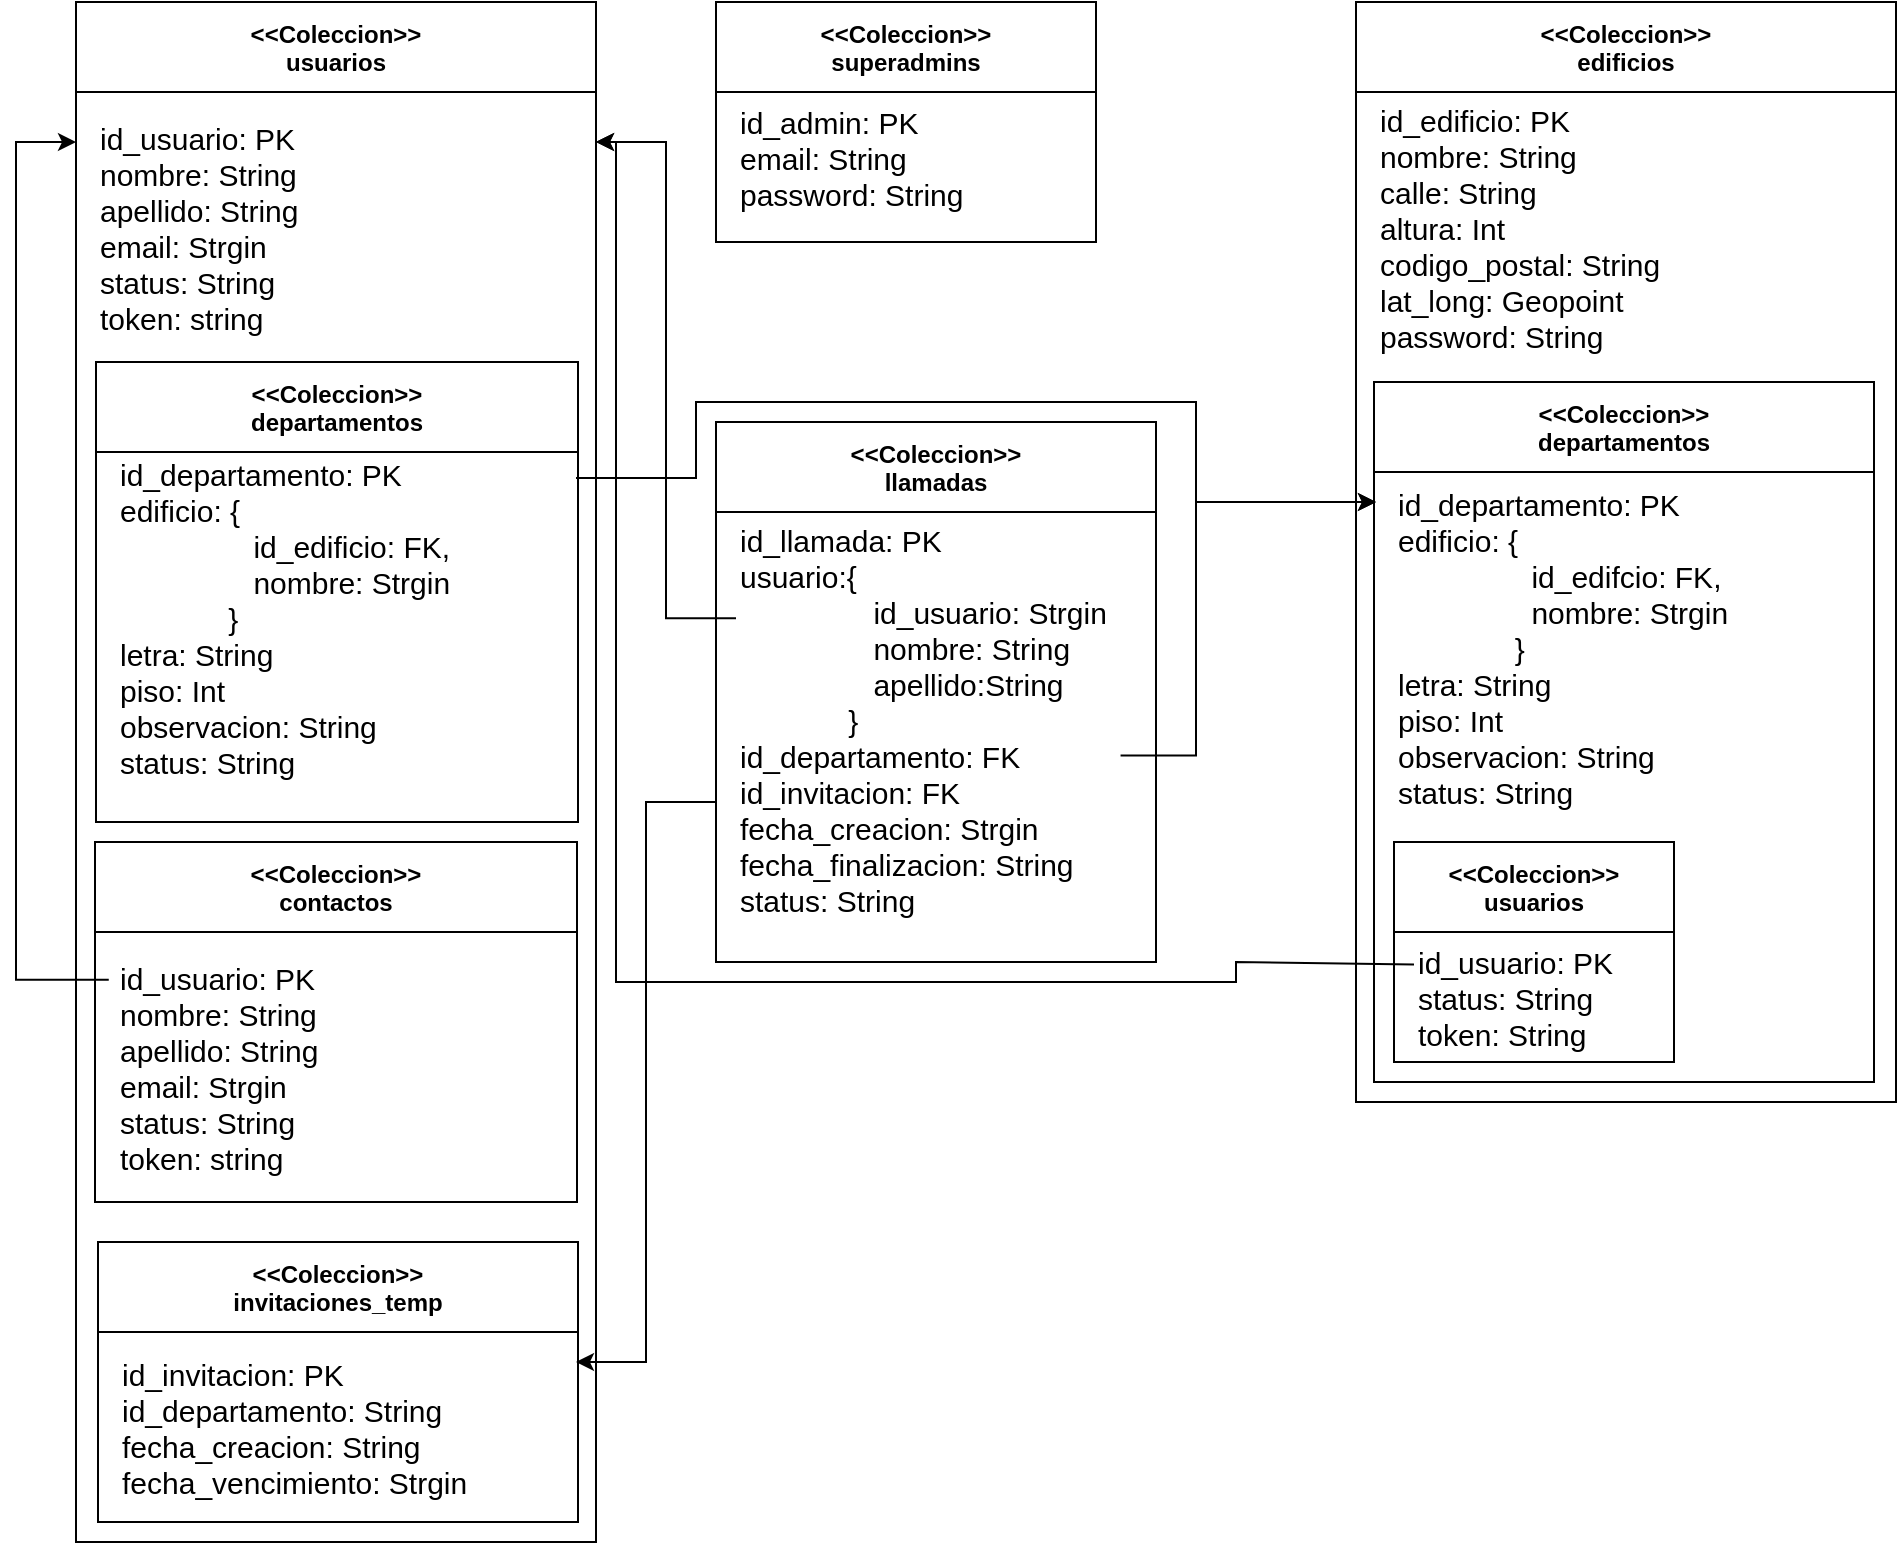 <mxfile version="15.5.2" type="device"><diagram id="g4UVzSFwZWjSs6SAYAOt" name="Page-1"><mxGraphModel dx="2399" dy="634" grid="1" gridSize="10" guides="1" tooltips="1" connect="1" arrows="1" fold="1" page="1" pageScale="1" pageWidth="827" pageHeight="1169" math="0" shadow="0"><root><mxCell id="0"/><mxCell id="1" parent="0"/><mxCell id="UHh0zKEycYi5_kA_tZDd-5" value="&lt;&lt;Coleccion&gt;&gt;&#10;edificios" style="swimlane;startSize=45;" vertex="1" parent="1"><mxGeometry x="100" y="30" width="270" height="550" as="geometry"/></mxCell><mxCell id="UHh0zKEycYi5_kA_tZDd-11" value="&lt;div style=&quot;font-size: 15px&quot;&gt;&lt;font style=&quot;font-size: 15px&quot;&gt;id_edificio: PK&lt;/font&gt;&lt;/div&gt;&lt;div style=&quot;font-size: 15px&quot;&gt;&lt;font style=&quot;font-size: 15px&quot;&gt;nombre: String&lt;/font&gt;&lt;/div&gt;&lt;div style=&quot;font-size: 15px&quot;&gt;&lt;font style=&quot;font-size: 15px&quot;&gt;calle: String&lt;/font&gt;&lt;/div&gt;&lt;div style=&quot;font-size: 15px&quot;&gt;&lt;font style=&quot;font-size: 15px&quot;&gt;altura: Int&lt;/font&gt;&lt;/div&gt;&lt;div style=&quot;font-size: 15px&quot;&gt;&lt;font style=&quot;font-size: 15px&quot;&gt;codigo_postal: String&lt;/font&gt;&lt;/div&gt;&lt;div style=&quot;font-size: 15px&quot;&gt;&lt;font style=&quot;font-size: 15px&quot;&gt;lat_long: Geopoint&lt;/font&gt;&lt;/div&gt;&lt;div style=&quot;font-size: 15px&quot;&gt;&lt;font style=&quot;font-size: 15px&quot;&gt;password: String&lt;/font&gt;&lt;/div&gt;" style="text;strokeColor=none;fillColor=none;html=1;whiteSpace=wrap;verticalAlign=middle;overflow=hidden;" vertex="1" parent="UHh0zKEycYi5_kA_tZDd-5"><mxGeometry x="10" y="45" width="150" height="135" as="geometry"/></mxCell><mxCell id="UHh0zKEycYi5_kA_tZDd-12" value="&lt;&lt;Coleccion&gt;&gt;&#10;departamentos" style="swimlane;startSize=45;" vertex="1" parent="UHh0zKEycYi5_kA_tZDd-5"><mxGeometry x="9" y="190" width="250" height="350" as="geometry"/></mxCell><mxCell id="UHh0zKEycYi5_kA_tZDd-13" value="&lt;div style=&quot;font-size: 15px&quot;&gt;&lt;font style=&quot;font-size: 15px&quot;&gt;id_departamento: PK&lt;/font&gt;&lt;/div&gt;&lt;div style=&quot;font-size: 15px&quot;&gt;&lt;font style=&quot;font-size: 15px&quot;&gt;edificio: {&lt;/font&gt;&lt;/div&gt;&lt;div style=&quot;font-size: 15px&quot;&gt;&lt;font style=&quot;font-size: 15px&quot;&gt;&lt;span style=&quot;white-space: pre&quot;&gt;&#9;&lt;/span&gt;&lt;span style=&quot;white-space: pre&quot;&gt;&#9;&lt;/span&gt;id_edifcio: FK,&amp;nbsp;&lt;/font&gt;&lt;/div&gt;&lt;div style=&quot;font-size: 15px&quot;&gt;&lt;font style=&quot;font-size: 15px&quot;&gt;&lt;span style=&quot;white-space: pre&quot;&gt;&#9;&lt;/span&gt;&lt;span style=&quot;white-space: pre&quot;&gt;&#9;&lt;/span&gt;nombre: Strgin&lt;/font&gt;&lt;/div&gt;&lt;div style=&quot;font-size: 15px&quot;&gt;&lt;font style=&quot;font-size: 15px&quot;&gt;&lt;span style=&quot;white-space: pre&quot;&gt;&#9;&lt;/span&gt;&amp;nbsp; &amp;nbsp; &amp;nbsp; }&lt;/font&gt;&lt;/div&gt;&lt;div style=&quot;font-size: 15px&quot;&gt;&lt;font style=&quot;font-size: 15px&quot;&gt;letra: String&lt;/font&gt;&lt;/div&gt;&lt;div style=&quot;font-size: 15px&quot;&gt;&lt;font style=&quot;font-size: 15px&quot;&gt;piso: Int&lt;/font&gt;&lt;/div&gt;&lt;div style=&quot;font-size: 15px&quot;&gt;&lt;font style=&quot;font-size: 15px&quot;&gt;observacion: String&lt;/font&gt;&lt;/div&gt;&lt;div style=&quot;font-size: 15px&quot;&gt;&lt;font style=&quot;font-size: 15px&quot;&gt;status: String&lt;/font&gt;&lt;/div&gt;" style="text;strokeColor=none;fillColor=none;html=1;whiteSpace=wrap;verticalAlign=middle;overflow=hidden;" vertex="1" parent="UHh0zKEycYi5_kA_tZDd-12"><mxGeometry x="10" y="45" width="240" height="175" as="geometry"/></mxCell><mxCell id="UHh0zKEycYi5_kA_tZDd-14" value="&lt;&lt;Coleccion&gt;&gt;&#10;usuarios" style="swimlane;startSize=45;" vertex="1" parent="UHh0zKEycYi5_kA_tZDd-12"><mxGeometry x="10" y="230" width="140" height="110" as="geometry"/></mxCell><mxCell id="UHh0zKEycYi5_kA_tZDd-15" value="&lt;div style=&quot;font-size: 15px&quot;&gt;&lt;span&gt;id_usuario: PK&lt;/span&gt;&lt;/div&gt;&lt;div style=&quot;font-size: 15px&quot;&gt;&lt;span&gt;status: String&lt;/span&gt;&lt;br&gt;&lt;/div&gt;&lt;div style=&quot;font-size: 15px&quot;&gt;token: String&lt;/div&gt;" style="text;strokeColor=none;fillColor=none;html=1;whiteSpace=wrap;verticalAlign=middle;overflow=hidden;" vertex="1" parent="UHh0zKEycYi5_kA_tZDd-14"><mxGeometry x="10" y="45" width="110" height="65" as="geometry"/></mxCell><mxCell id="UHh0zKEycYi5_kA_tZDd-20" value="&lt;&lt;Coleccion&gt;&gt;&#10;superadmins" style="swimlane;startSize=45;" vertex="1" parent="1"><mxGeometry x="-220" y="30" width="190" height="120" as="geometry"/></mxCell><mxCell id="UHh0zKEycYi5_kA_tZDd-21" value="&lt;div style=&quot;font-size: 15px&quot;&gt;&lt;span&gt;id_admin: PK&lt;/span&gt;&lt;/div&gt;&lt;div style=&quot;font-size: 15px&quot;&gt;email: String&lt;/div&gt;&lt;div style=&quot;font-size: 15px&quot;&gt;password: String&lt;/div&gt;" style="text;strokeColor=none;fillColor=none;html=1;whiteSpace=wrap;verticalAlign=middle;overflow=hidden;" vertex="1" parent="UHh0zKEycYi5_kA_tZDd-20"><mxGeometry x="10" y="45" width="140" height="65" as="geometry"/></mxCell><mxCell id="UHh0zKEycYi5_kA_tZDd-22" value="&lt;&lt;Coleccion&gt;&gt;&#10;usuarios" style="swimlane;startSize=45;" vertex="1" parent="1"><mxGeometry x="-540" y="30" width="260" height="770" as="geometry"/></mxCell><mxCell id="UHh0zKEycYi5_kA_tZDd-23" value="&lt;div style=&quot;font-size: 15px&quot;&gt;&lt;font style=&quot;font-size: 15px&quot;&gt;id_usuario: PK&lt;/font&gt;&lt;/div&gt;&lt;div style=&quot;font-size: 15px&quot;&gt;&lt;font style=&quot;font-size: 15px&quot;&gt;nombre: String&lt;/font&gt;&lt;/div&gt;&lt;div style=&quot;font-size: 15px&quot;&gt;&lt;font style=&quot;font-size: 15px&quot;&gt;apellido: String&lt;/font&gt;&lt;/div&gt;&lt;div style=&quot;font-size: 15px&quot;&gt;&lt;font style=&quot;font-size: 15px&quot;&gt;email: Strgin&lt;/font&gt;&lt;/div&gt;&lt;div style=&quot;font-size: 15px&quot;&gt;&lt;font style=&quot;font-size: 15px&quot;&gt;status: String&lt;/font&gt;&lt;/div&gt;&lt;div style=&quot;font-size: 15px&quot;&gt;&lt;font style=&quot;font-size: 15px&quot;&gt;token: string&lt;/font&gt;&lt;/div&gt;" style="text;strokeColor=none;fillColor=none;html=1;whiteSpace=wrap;verticalAlign=middle;overflow=hidden;" vertex="1" parent="UHh0zKEycYi5_kA_tZDd-22"><mxGeometry x="10" y="45" width="150" height="135" as="geometry"/></mxCell><mxCell id="UHh0zKEycYi5_kA_tZDd-24" value="&lt;&lt;Coleccion&gt;&gt;&#10;departamentos" style="swimlane;startSize=45;" vertex="1" parent="UHh0zKEycYi5_kA_tZDd-22"><mxGeometry x="10" y="180" width="241" height="230" as="geometry"/></mxCell><mxCell id="UHh0zKEycYi5_kA_tZDd-25" value="&lt;div style=&quot;font-size: 15px&quot;&gt;&lt;font style=&quot;font-size: 15px&quot;&gt;id_departamento: PK&lt;/font&gt;&lt;/div&gt;&lt;div style=&quot;font-size: 15px&quot;&gt;&lt;font style=&quot;font-size: 15px&quot;&gt;edificio: {&lt;/font&gt;&lt;/div&gt;&lt;div style=&quot;font-size: 15px&quot;&gt;&lt;font style=&quot;font-size: 15px&quot;&gt;&lt;span style=&quot;white-space: pre&quot;&gt;&#9;&lt;/span&gt;&lt;span style=&quot;white-space: pre&quot;&gt;&#9;&lt;/span&gt;id_edificio: FK,&amp;nbsp;&lt;/font&gt;&lt;/div&gt;&lt;div style=&quot;font-size: 15px&quot;&gt;&lt;font style=&quot;font-size: 15px&quot;&gt;&lt;span style=&quot;white-space: pre&quot;&gt;&#9;&lt;/span&gt;&lt;span style=&quot;white-space: pre&quot;&gt;&#9;&lt;/span&gt;nombre: Strgin&lt;/font&gt;&lt;/div&gt;&lt;div style=&quot;font-size: 15px&quot;&gt;&lt;font style=&quot;font-size: 15px&quot;&gt;&lt;span style=&quot;white-space: pre&quot;&gt;&#9;&lt;/span&gt;&amp;nbsp; &amp;nbsp; &amp;nbsp;}&lt;/font&gt;&lt;/div&gt;&lt;div style=&quot;font-size: 15px&quot;&gt;&lt;font style=&quot;font-size: 15px&quot;&gt;letra: String&lt;/font&gt;&lt;/div&gt;&lt;div style=&quot;font-size: 15px&quot;&gt;&lt;font style=&quot;font-size: 15px&quot;&gt;piso: Int&lt;/font&gt;&lt;/div&gt;&lt;div style=&quot;font-size: 15px&quot;&gt;&lt;font style=&quot;font-size: 15px&quot;&gt;observacion: String&lt;/font&gt;&lt;/div&gt;&lt;div style=&quot;font-size: 15px&quot;&gt;&lt;font style=&quot;font-size: 15px&quot;&gt;status: String&lt;/font&gt;&lt;/div&gt;" style="text;strokeColor=none;fillColor=none;html=1;whiteSpace=wrap;verticalAlign=middle;overflow=hidden;" vertex="1" parent="UHh0zKEycYi5_kA_tZDd-24"><mxGeometry x="10" y="45" width="230" height="165" as="geometry"/></mxCell><mxCell id="UHh0zKEycYi5_kA_tZDd-28" value="&lt;&lt;Coleccion&gt;&gt;&#10;contactos" style="swimlane;startSize=45;" vertex="1" parent="UHh0zKEycYi5_kA_tZDd-22"><mxGeometry x="9.5" y="420" width="241" height="180" as="geometry"/></mxCell><mxCell id="UHh0zKEycYi5_kA_tZDd-29" value="&lt;div style=&quot;font-size: 15px&quot;&gt;&lt;div&gt;id_usuario: PK&lt;/div&gt;&lt;div&gt;nombre: String&lt;/div&gt;&lt;div&gt;apellido: String&lt;/div&gt;&lt;div&gt;email: Strgin&lt;/div&gt;&lt;div&gt;status: String&lt;/div&gt;&lt;div&gt;token: string&lt;/div&gt;&lt;/div&gt;" style="text;strokeColor=none;fillColor=none;html=1;whiteSpace=wrap;verticalAlign=middle;overflow=hidden;" vertex="1" parent="UHh0zKEycYi5_kA_tZDd-28"><mxGeometry x="10" y="45" width="240" height="135" as="geometry"/></mxCell><mxCell id="UHh0zKEycYi5_kA_tZDd-33" value="&lt;&lt;Coleccion&gt;&gt;&#10;invitaciones_temp" style="swimlane;startSize=45;" vertex="1" parent="UHh0zKEycYi5_kA_tZDd-22"><mxGeometry x="11" y="620" width="240" height="140" as="geometry"/></mxCell><mxCell id="UHh0zKEycYi5_kA_tZDd-34" value="&lt;div style=&quot;font-size: 15px&quot;&gt;&lt;div&gt;id_invitacion: PK&lt;/div&gt;&lt;div&gt;id_departamento: String&lt;/div&gt;&lt;div&gt;fecha_creacion: String&lt;/div&gt;&lt;div&gt;&lt;span&gt;fecha_vencimiento: Strgin&lt;/span&gt;&lt;/div&gt;&lt;/div&gt;" style="text;strokeColor=none;fillColor=none;html=1;whiteSpace=wrap;verticalAlign=middle;overflow=hidden;" vertex="1" parent="UHh0zKEycYi5_kA_tZDd-33"><mxGeometry x="10" y="45" width="190" height="95" as="geometry"/></mxCell><mxCell id="UHh0zKEycYi5_kA_tZDd-35" value="&lt;&lt;Coleccion&gt;&gt;&#10;llamadas" style="swimlane;startSize=45;" vertex="1" parent="1"><mxGeometry x="-220" y="240" width="220" height="270" as="geometry"/></mxCell><mxCell id="UHh0zKEycYi5_kA_tZDd-36" value="&lt;div style=&quot;font-size: 15px&quot;&gt;&lt;span&gt;id_llamada: PK&lt;/span&gt;&lt;/div&gt;&lt;div style=&quot;font-size: 15px&quot;&gt;&lt;span&gt;usuario:{&lt;/span&gt;&lt;/div&gt;&lt;div style=&quot;font-size: 15px&quot;&gt;&lt;span&gt;&lt;span style=&quot;white-space: pre&quot;&gt;&#9;&lt;/span&gt;&lt;span style=&quot;white-space: pre&quot;&gt;&#9;&lt;/span&gt;id_usuario: Strgin&lt;br&gt;&lt;/span&gt;&lt;/div&gt;&lt;div style=&quot;font-size: 15px&quot;&gt;&lt;span&gt;&lt;span style=&quot;white-space: pre&quot;&gt;&#9;&lt;/span&gt;&lt;span style=&quot;white-space: pre&quot;&gt;&#9;&lt;/span&gt;nombre: String&lt;/span&gt;&lt;/div&gt;&lt;div style=&quot;font-size: 15px&quot;&gt;&lt;span&gt;&lt;span style=&quot;white-space: pre&quot;&gt;&#9;&lt;span style=&quot;white-space: pre&quot;&gt;&#9;&lt;/span&gt;a&lt;/span&gt;pellido:String&lt;/span&gt;&lt;span style=&quot;white-space: pre&quot;&gt;&#9;&lt;/span&gt;&lt;/div&gt;&lt;div style=&quot;font-size: 15px&quot;&gt;&lt;span&gt;&lt;span style=&quot;white-space: pre&quot;&gt;&#9;&lt;/span&gt;&amp;nbsp; &amp;nbsp; &amp;nbsp;}&lt;/span&gt;&lt;/div&gt;&lt;div style=&quot;font-size: 15px&quot;&gt;&lt;span&gt;id_departamento: FK&lt;/span&gt;&lt;/div&gt;&lt;div style=&quot;font-size: 15px&quot;&gt;&lt;span&gt;id_invitacion: FK&lt;/span&gt;&lt;/div&gt;&lt;div style=&quot;font-size: 15px&quot;&gt;fecha_creacion: Strgin&lt;/div&gt;&lt;div style=&quot;font-size: 15px&quot;&gt;fecha_finalizacion: String&lt;/div&gt;&lt;div style=&quot;font-size: 15px&quot;&gt;status: String&lt;/div&gt;" style="text;strokeColor=none;fillColor=none;html=1;whiteSpace=wrap;verticalAlign=middle;overflow=hidden;" vertex="1" parent="UHh0zKEycYi5_kA_tZDd-35"><mxGeometry x="10" y="47.5" width="190" height="202.5" as="geometry"/></mxCell><mxCell id="UHh0zKEycYi5_kA_tZDd-38" value="" style="endArrow=classic;html=1;rounded=0;fontSize=15;exitX=0;exitY=0.25;exitDx=0;exitDy=0;edgeStyle=elbowEdgeStyle;" edge="1" parent="1" source="UHh0zKEycYi5_kA_tZDd-36"><mxGeometry width="50" height="50" relative="1" as="geometry"><mxPoint x="40" y="340" as="sourcePoint"/><mxPoint x="-280" y="100" as="targetPoint"/></mxGeometry></mxCell><mxCell id="UHh0zKEycYi5_kA_tZDd-39" value="" style="endArrow=classic;html=1;rounded=0;fontSize=15;exitX=1.012;exitY=0.589;exitDx=0;exitDy=0;exitPerimeter=0;edgeStyle=elbowEdgeStyle;" edge="1" parent="1" source="UHh0zKEycYi5_kA_tZDd-36"><mxGeometry width="50" height="50" relative="1" as="geometry"><mxPoint y="310" as="sourcePoint"/><mxPoint x="110" y="280" as="targetPoint"/><Array as="points"><mxPoint x="20" y="310"/><mxPoint x="60" y="290"/><mxPoint x="20" y="420"/><mxPoint x="39" y="291"/></Array></mxGeometry></mxCell><mxCell id="UHh0zKEycYi5_kA_tZDd-41" value="" style="endArrow=classic;html=1;rounded=0;fontSize=15;exitX=-0.013;exitY=0.177;exitDx=0;exitDy=0;exitPerimeter=0;edgeStyle=elbowEdgeStyle;" edge="1" parent="1" source="UHh0zKEycYi5_kA_tZDd-29"><mxGeometry width="50" height="50" relative="1" as="geometry"><mxPoint x="-200" y="400.003" as="sourcePoint"/><mxPoint x="-540" y="100" as="targetPoint"/><Array as="points"><mxPoint x="-570" y="290"/></Array></mxGeometry></mxCell><mxCell id="UHh0zKEycYi5_kA_tZDd-42" value="" style="endArrow=classic;html=1;rounded=0;fontSize=15;exitX=1;exitY=0.079;exitDx=0;exitDy=0;exitPerimeter=0;" edge="1" parent="1" source="UHh0zKEycYi5_kA_tZDd-25"><mxGeometry width="50" height="50" relative="1" as="geometry"><mxPoint x="-260" y="280" as="sourcePoint"/><mxPoint x="110" y="280" as="targetPoint"/><Array as="points"><mxPoint x="-230" y="268"/><mxPoint x="-230" y="230"/><mxPoint x="20" y="230"/><mxPoint x="20" y="280"/></Array></mxGeometry></mxCell><mxCell id="UHh0zKEycYi5_kA_tZDd-43" value="" style="endArrow=classic;html=1;rounded=0;fontSize=15;exitX=0;exitY=0.25;exitDx=0;exitDy=0;" edge="1" parent="1" source="UHh0zKEycYi5_kA_tZDd-15"><mxGeometry width="50" height="50" relative="1" as="geometry"><mxPoint x="-32.04" y="381.663" as="sourcePoint"/><mxPoint x="-280" y="100" as="targetPoint"/><Array as="points"><mxPoint x="40" y="510"/><mxPoint x="40" y="520"/><mxPoint x="-270" y="520"/><mxPoint x="-270" y="100"/></Array></mxGeometry></mxCell><mxCell id="UHh0zKEycYi5_kA_tZDd-40" value="" style="endArrow=classic;html=1;rounded=0;fontSize=15;edgeStyle=elbowEdgeStyle;" edge="1" parent="1"><mxGeometry width="50" height="50" relative="1" as="geometry"><mxPoint x="-220" y="430" as="sourcePoint"/><mxPoint x="-290" y="710" as="targetPoint"/></mxGeometry></mxCell></root></mxGraphModel></diagram></mxfile>